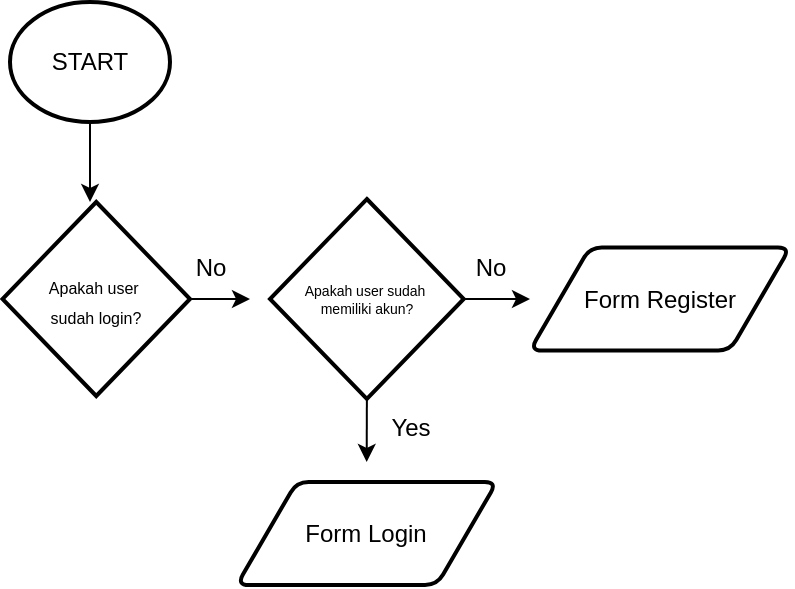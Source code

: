 <mxfile version="24.7.5">
  <diagram name="Page-1" id="wOFecBDlJIVbzIcXYYMD">
    <mxGraphModel dx="906" dy="493" grid="1" gridSize="10" guides="1" tooltips="1" connect="1" arrows="1" fold="1" page="1" pageScale="1" pageWidth="1100" pageHeight="1700" math="0" shadow="0">
      <root>
        <mxCell id="0" />
        <mxCell id="1" parent="0" />
        <mxCell id="TtoGrl6Ccro9nIW0m6MG-4" style="edgeStyle=orthogonalEdgeStyle;rounded=0;orthogonalLoop=1;jettySize=auto;html=1;" edge="1" parent="1" source="TtoGrl6Ccro9nIW0m6MG-1">
          <mxGeometry relative="1" as="geometry">
            <mxPoint x="80" y="120" as="targetPoint" />
          </mxGeometry>
        </mxCell>
        <mxCell id="TtoGrl6Ccro9nIW0m6MG-1" value="START" style="strokeWidth=2;html=1;shape=mxgraph.flowchart.start_1;whiteSpace=wrap;" vertex="1" parent="1">
          <mxGeometry x="40" y="20" width="80" height="60" as="geometry" />
        </mxCell>
        <mxCell id="TtoGrl6Ccro9nIW0m6MG-16" style="edgeStyle=orthogonalEdgeStyle;rounded=0;orthogonalLoop=1;jettySize=auto;html=1;exitX=1;exitY=0.5;exitDx=0;exitDy=0;exitPerimeter=0;" edge="1" parent="1" source="TtoGrl6Ccro9nIW0m6MG-5">
          <mxGeometry relative="1" as="geometry">
            <mxPoint x="160" y="168.571" as="targetPoint" />
          </mxGeometry>
        </mxCell>
        <mxCell id="TtoGrl6Ccro9nIW0m6MG-5" value="&lt;font style=&quot;font-size: 8px;&quot;&gt;Apakah user&amp;nbsp;&lt;/font&gt;&lt;div&gt;&lt;font style=&quot;font-size: 8px;&quot;&gt;sudah login?&lt;/font&gt;&lt;/div&gt;" style="strokeWidth=2;html=1;shape=mxgraph.flowchart.decision;whiteSpace=wrap;" vertex="1" parent="1">
          <mxGeometry x="36.25" y="120" width="93.75" height="97" as="geometry" />
        </mxCell>
        <mxCell id="TtoGrl6Ccro9nIW0m6MG-7" value="Form Login" style="shape=parallelogram;html=1;strokeWidth=2;perimeter=parallelogramPerimeter;whiteSpace=wrap;rounded=1;arcSize=12;size=0.23;" vertex="1" parent="1">
          <mxGeometry x="153.43" y="260" width="130" height="51.5" as="geometry" />
        </mxCell>
        <mxCell id="TtoGrl6Ccro9nIW0m6MG-20" style="edgeStyle=orthogonalEdgeStyle;rounded=0;orthogonalLoop=1;jettySize=auto;html=1;exitX=1;exitY=0.5;exitDx=0;exitDy=0;exitPerimeter=0;" edge="1" parent="1" source="TtoGrl6Ccro9nIW0m6MG-10">
          <mxGeometry relative="1" as="geometry">
            <mxPoint x="300" y="168.739" as="targetPoint" />
          </mxGeometry>
        </mxCell>
        <mxCell id="TtoGrl6Ccro9nIW0m6MG-21" style="edgeStyle=orthogonalEdgeStyle;rounded=0;orthogonalLoop=1;jettySize=auto;html=1;exitX=0.5;exitY=1;exitDx=0;exitDy=0;exitPerimeter=0;" edge="1" parent="1" source="TtoGrl6Ccro9nIW0m6MG-10">
          <mxGeometry relative="1" as="geometry">
            <mxPoint x="218.348" y="250" as="targetPoint" />
          </mxGeometry>
        </mxCell>
        <mxCell id="TtoGrl6Ccro9nIW0m6MG-10" value="&lt;div style=&quot;font-size: 7px;&quot;&gt;&lt;span style=&quot;background-color: initial;&quot;&gt;&lt;font style=&quot;font-size: 7px;&quot;&gt;Apakah user sudah&amp;nbsp;&lt;/font&gt;&lt;/span&gt;&lt;/div&gt;&lt;div style=&quot;font-size: 7px;&quot;&gt;&lt;span style=&quot;background-color: initial;&quot;&gt;&lt;font style=&quot;font-size: 7px;&quot;&gt;memiliki akun?&lt;/font&gt;&lt;/span&gt;&lt;/div&gt;" style="strokeWidth=2;html=1;shape=mxgraph.flowchart.decision;whiteSpace=wrap;align=center;" vertex="1" parent="1">
          <mxGeometry x="170" y="118.5" width="96.87" height="100" as="geometry" />
        </mxCell>
        <mxCell id="TtoGrl6Ccro9nIW0m6MG-17" value="No" style="text;html=1;align=center;verticalAlign=middle;resizable=0;points=[];autosize=1;strokeColor=none;fillColor=none;" vertex="1" parent="1">
          <mxGeometry x="120" y="138" width="40" height="30" as="geometry" />
        </mxCell>
        <mxCell id="TtoGrl6Ccro9nIW0m6MG-19" value="No" style="text;html=1;align=center;verticalAlign=middle;resizable=0;points=[];autosize=1;strokeColor=none;fillColor=none;" vertex="1" parent="1">
          <mxGeometry x="260" y="138" width="40" height="30" as="geometry" />
        </mxCell>
        <mxCell id="TtoGrl6Ccro9nIW0m6MG-22" value="Yes" style="text;html=1;align=center;verticalAlign=middle;resizable=0;points=[];autosize=1;strokeColor=none;fillColor=none;" vertex="1" parent="1">
          <mxGeometry x="220" y="218" width="40" height="30" as="geometry" />
        </mxCell>
        <mxCell id="TtoGrl6Ccro9nIW0m6MG-23" value="Form Register" style="shape=parallelogram;html=1;strokeWidth=2;perimeter=parallelogramPerimeter;whiteSpace=wrap;rounded=1;arcSize=12;size=0.23;" vertex="1" parent="1">
          <mxGeometry x="300" y="142.75" width="130" height="51.5" as="geometry" />
        </mxCell>
      </root>
    </mxGraphModel>
  </diagram>
</mxfile>
